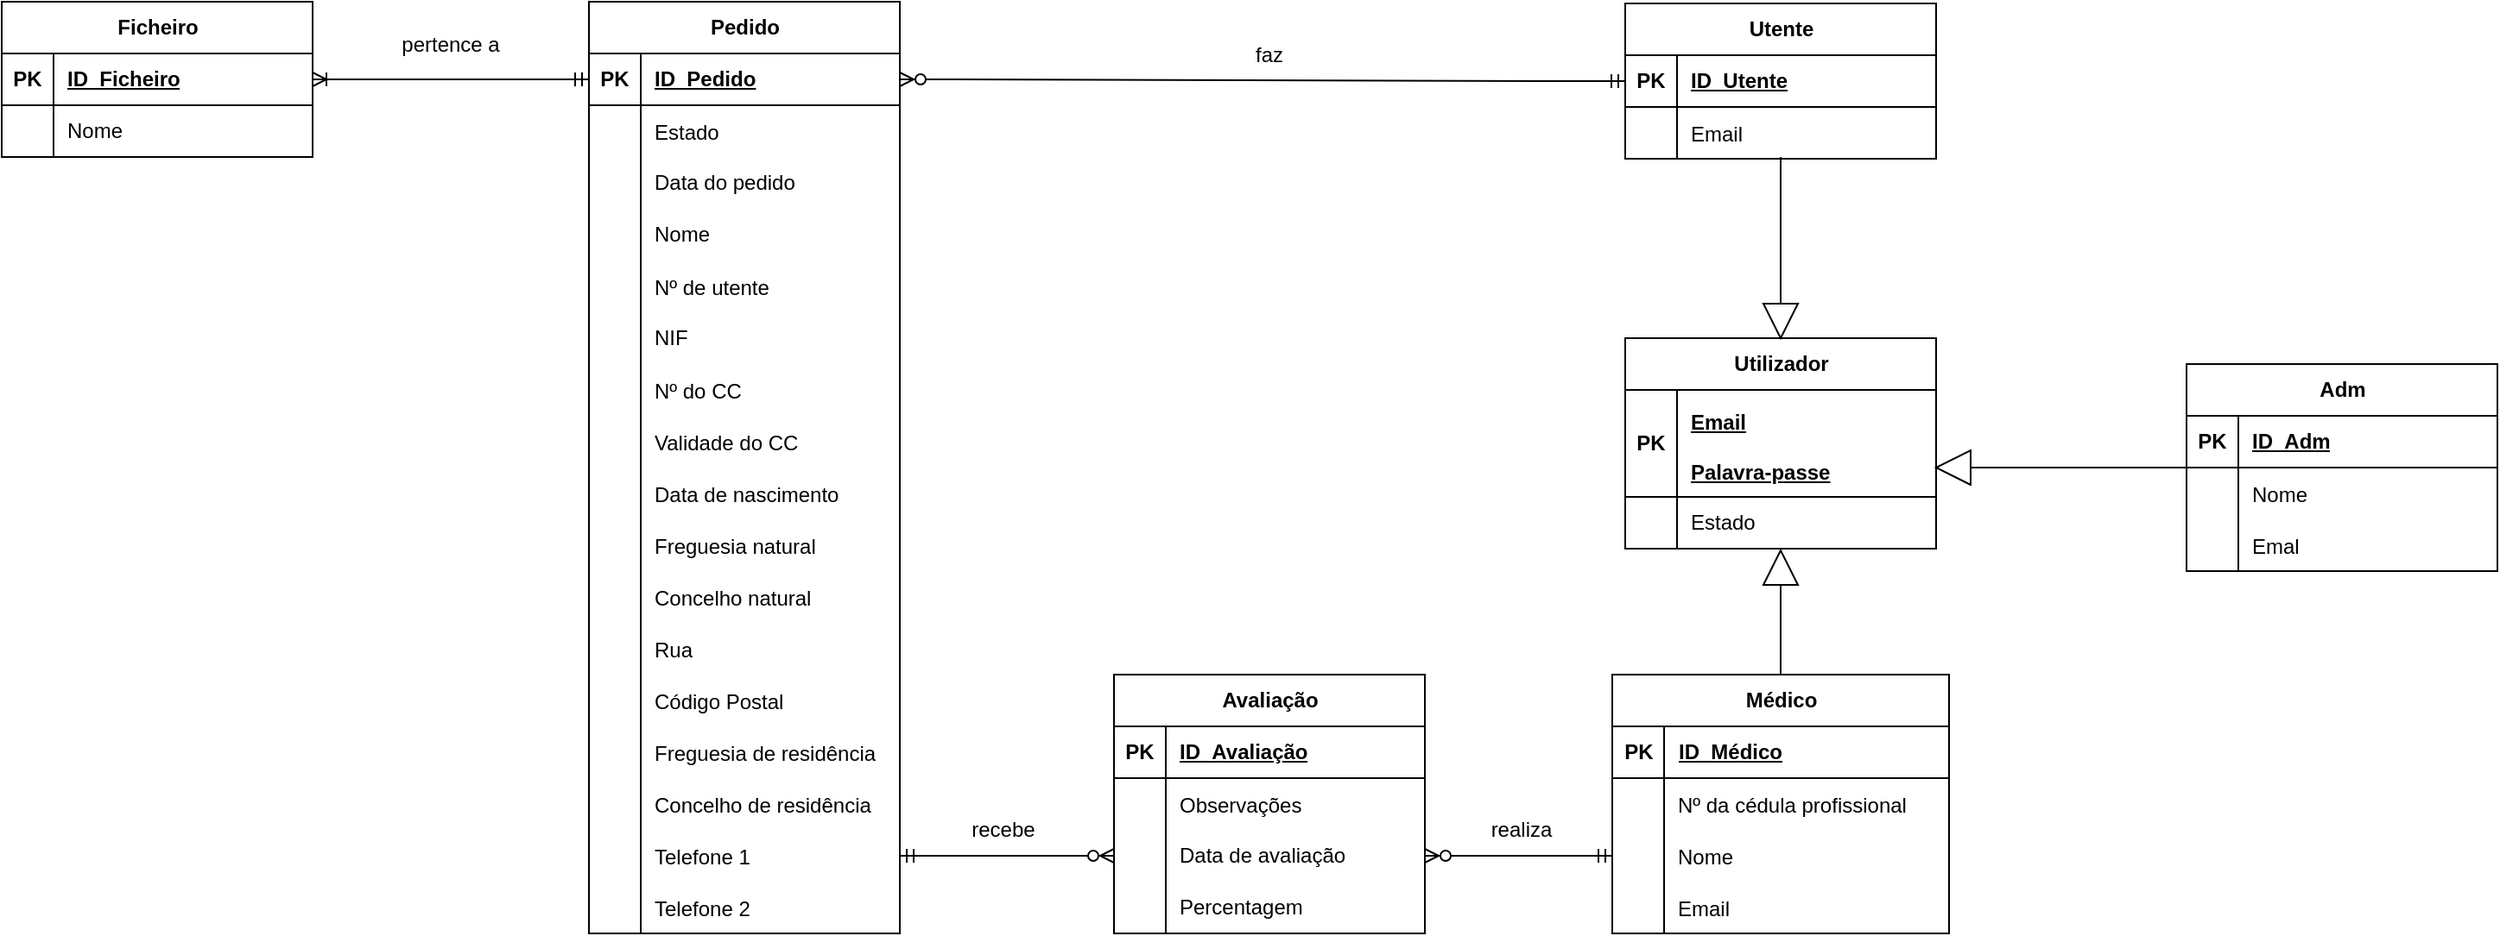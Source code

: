 <mxfile version="22.1.17" type="device">
  <diagram name="Page-1" id="z3Mn21bsSE6z8SqHgXsv">
    <mxGraphModel dx="1034" dy="446" grid="1" gridSize="10" guides="1" tooltips="1" connect="1" arrows="1" fold="1" page="1" pageScale="1" pageWidth="850" pageHeight="1100" math="0" shadow="0">
      <root>
        <mxCell id="0" />
        <mxCell id="1" parent="0" />
        <mxCell id="WOP5s9o7dd_DGviMvHyP-1" value="Ficheiro" style="shape=table;startSize=30;container=1;collapsible=1;childLayout=tableLayout;fixedRows=1;rowLines=0;fontStyle=1;align=center;resizeLast=1;html=1;" parent="1" vertex="1">
          <mxGeometry x="40" y="120" width="180" height="90" as="geometry" />
        </mxCell>
        <mxCell id="WOP5s9o7dd_DGviMvHyP-2" value="" style="shape=tableRow;horizontal=0;startSize=0;swimlaneHead=0;swimlaneBody=0;fillColor=none;collapsible=0;dropTarget=0;points=[[0,0.5],[1,0.5]];portConstraint=eastwest;top=0;left=0;right=0;bottom=1;" parent="WOP5s9o7dd_DGviMvHyP-1" vertex="1">
          <mxGeometry y="30" width="180" height="30" as="geometry" />
        </mxCell>
        <mxCell id="WOP5s9o7dd_DGviMvHyP-3" value="PK" style="shape=partialRectangle;connectable=0;fillColor=none;top=0;left=0;bottom=0;right=0;fontStyle=1;overflow=hidden;whiteSpace=wrap;html=1;" parent="WOP5s9o7dd_DGviMvHyP-2" vertex="1">
          <mxGeometry width="30" height="30" as="geometry">
            <mxRectangle width="30" height="30" as="alternateBounds" />
          </mxGeometry>
        </mxCell>
        <mxCell id="WOP5s9o7dd_DGviMvHyP-4" value="ID_Ficheiro" style="shape=partialRectangle;connectable=0;fillColor=none;top=0;left=0;bottom=0;right=0;align=left;spacingLeft=6;fontStyle=5;overflow=hidden;whiteSpace=wrap;html=1;" parent="WOP5s9o7dd_DGviMvHyP-2" vertex="1">
          <mxGeometry x="30" width="150" height="30" as="geometry">
            <mxRectangle width="150" height="30" as="alternateBounds" />
          </mxGeometry>
        </mxCell>
        <mxCell id="WOP5s9o7dd_DGviMvHyP-5" value="" style="shape=tableRow;horizontal=0;startSize=0;swimlaneHead=0;swimlaneBody=0;fillColor=none;collapsible=0;dropTarget=0;points=[[0,0.5],[1,0.5]];portConstraint=eastwest;top=0;left=0;right=0;bottom=0;" parent="WOP5s9o7dd_DGviMvHyP-1" vertex="1">
          <mxGeometry y="60" width="180" height="30" as="geometry" />
        </mxCell>
        <mxCell id="WOP5s9o7dd_DGviMvHyP-6" value="" style="shape=partialRectangle;connectable=0;fillColor=none;top=0;left=0;bottom=0;right=0;editable=1;overflow=hidden;whiteSpace=wrap;html=1;" parent="WOP5s9o7dd_DGviMvHyP-5" vertex="1">
          <mxGeometry width="30" height="30" as="geometry">
            <mxRectangle width="30" height="30" as="alternateBounds" />
          </mxGeometry>
        </mxCell>
        <mxCell id="WOP5s9o7dd_DGviMvHyP-7" value="Nome" style="shape=partialRectangle;connectable=0;fillColor=none;top=0;left=0;bottom=0;right=0;align=left;spacingLeft=6;overflow=hidden;whiteSpace=wrap;html=1;" parent="WOP5s9o7dd_DGviMvHyP-5" vertex="1">
          <mxGeometry x="30" width="150" height="30" as="geometry">
            <mxRectangle width="150" height="30" as="alternateBounds" />
          </mxGeometry>
        </mxCell>
        <mxCell id="WOP5s9o7dd_DGviMvHyP-14" value="Pedido" style="shape=table;startSize=30;container=1;collapsible=1;childLayout=tableLayout;fixedRows=1;rowLines=0;fontStyle=1;align=center;resizeLast=1;html=1;" parent="1" vertex="1">
          <mxGeometry x="380" y="120" width="180" height="540" as="geometry" />
        </mxCell>
        <mxCell id="WOP5s9o7dd_DGviMvHyP-15" value="" style="shape=tableRow;horizontal=0;startSize=0;swimlaneHead=0;swimlaneBody=0;fillColor=none;collapsible=0;dropTarget=0;points=[[0,0.5],[1,0.5]];portConstraint=eastwest;top=0;left=0;right=0;bottom=1;" parent="WOP5s9o7dd_DGviMvHyP-14" vertex="1">
          <mxGeometry y="30" width="180" height="30" as="geometry" />
        </mxCell>
        <mxCell id="WOP5s9o7dd_DGviMvHyP-16" value="PK" style="shape=partialRectangle;connectable=0;fillColor=none;top=0;left=0;bottom=0;right=0;fontStyle=1;overflow=hidden;whiteSpace=wrap;html=1;" parent="WOP5s9o7dd_DGviMvHyP-15" vertex="1">
          <mxGeometry width="30" height="30" as="geometry">
            <mxRectangle width="30" height="30" as="alternateBounds" />
          </mxGeometry>
        </mxCell>
        <mxCell id="WOP5s9o7dd_DGviMvHyP-17" value="ID_Pedido" style="shape=partialRectangle;connectable=0;fillColor=none;top=0;left=0;bottom=0;right=0;align=left;spacingLeft=6;fontStyle=5;overflow=hidden;whiteSpace=wrap;html=1;" parent="WOP5s9o7dd_DGviMvHyP-15" vertex="1">
          <mxGeometry x="30" width="150" height="30" as="geometry">
            <mxRectangle width="150" height="30" as="alternateBounds" />
          </mxGeometry>
        </mxCell>
        <mxCell id="WOP5s9o7dd_DGviMvHyP-63" value="" style="shape=tableRow;horizontal=0;startSize=0;swimlaneHead=0;swimlaneBody=0;fillColor=none;collapsible=0;dropTarget=0;points=[[0,0.5],[1,0.5]];portConstraint=eastwest;top=0;left=0;right=0;bottom=0;" parent="WOP5s9o7dd_DGviMvHyP-14" vertex="1">
          <mxGeometry y="60" width="180" height="30" as="geometry" />
        </mxCell>
        <mxCell id="WOP5s9o7dd_DGviMvHyP-64" value="" style="shape=partialRectangle;connectable=0;fillColor=none;top=0;left=0;bottom=0;right=0;editable=1;overflow=hidden;" parent="WOP5s9o7dd_DGviMvHyP-63" vertex="1">
          <mxGeometry width="30" height="30" as="geometry">
            <mxRectangle width="30" height="30" as="alternateBounds" />
          </mxGeometry>
        </mxCell>
        <mxCell id="WOP5s9o7dd_DGviMvHyP-65" value="Estado" style="shape=partialRectangle;connectable=0;fillColor=none;top=0;left=0;bottom=0;right=0;align=left;spacingLeft=6;overflow=hidden;" parent="WOP5s9o7dd_DGviMvHyP-63" vertex="1">
          <mxGeometry x="30" width="150" height="30" as="geometry">
            <mxRectangle width="150" height="30" as="alternateBounds" />
          </mxGeometry>
        </mxCell>
        <mxCell id="WOP5s9o7dd_DGviMvHyP-18" value="" style="shape=tableRow;horizontal=0;startSize=0;swimlaneHead=0;swimlaneBody=0;fillColor=none;collapsible=0;dropTarget=0;points=[[0,0.5],[1,0.5]];portConstraint=eastwest;top=0;left=0;right=0;bottom=0;" parent="WOP5s9o7dd_DGviMvHyP-14" vertex="1">
          <mxGeometry y="90" width="180" height="30" as="geometry" />
        </mxCell>
        <mxCell id="WOP5s9o7dd_DGviMvHyP-19" value="" style="shape=partialRectangle;connectable=0;fillColor=none;top=0;left=0;bottom=0;right=0;editable=1;overflow=hidden;whiteSpace=wrap;html=1;" parent="WOP5s9o7dd_DGviMvHyP-18" vertex="1">
          <mxGeometry width="30" height="30" as="geometry">
            <mxRectangle width="30" height="30" as="alternateBounds" />
          </mxGeometry>
        </mxCell>
        <mxCell id="WOP5s9o7dd_DGviMvHyP-20" value="Data do pedido" style="shape=partialRectangle;connectable=0;fillColor=none;top=0;left=0;bottom=0;right=0;align=left;spacingLeft=6;overflow=hidden;whiteSpace=wrap;html=1;" parent="WOP5s9o7dd_DGviMvHyP-18" vertex="1">
          <mxGeometry x="30" width="150" height="30" as="geometry">
            <mxRectangle width="150" height="30" as="alternateBounds" />
          </mxGeometry>
        </mxCell>
        <mxCell id="WOP5s9o7dd_DGviMvHyP-21" value="" style="shape=tableRow;horizontal=0;startSize=0;swimlaneHead=0;swimlaneBody=0;fillColor=none;collapsible=0;dropTarget=0;points=[[0,0.5],[1,0.5]];portConstraint=eastwest;top=0;left=0;right=0;bottom=0;" parent="WOP5s9o7dd_DGviMvHyP-14" vertex="1">
          <mxGeometry y="120" width="180" height="30" as="geometry" />
        </mxCell>
        <mxCell id="WOP5s9o7dd_DGviMvHyP-22" value="" style="shape=partialRectangle;connectable=0;fillColor=none;top=0;left=0;bottom=0;right=0;editable=1;overflow=hidden;whiteSpace=wrap;html=1;" parent="WOP5s9o7dd_DGviMvHyP-21" vertex="1">
          <mxGeometry width="30" height="30" as="geometry">
            <mxRectangle width="30" height="30" as="alternateBounds" />
          </mxGeometry>
        </mxCell>
        <mxCell id="WOP5s9o7dd_DGviMvHyP-23" value="Nome" style="shape=partialRectangle;connectable=0;fillColor=none;top=0;left=0;bottom=0;right=0;align=left;spacingLeft=6;overflow=hidden;whiteSpace=wrap;html=1;" parent="WOP5s9o7dd_DGviMvHyP-21" vertex="1">
          <mxGeometry x="30" width="150" height="30" as="geometry">
            <mxRectangle width="150" height="30" as="alternateBounds" />
          </mxGeometry>
        </mxCell>
        <mxCell id="WOP5s9o7dd_DGviMvHyP-207" value="" style="shape=tableRow;horizontal=0;startSize=0;swimlaneHead=0;swimlaneBody=0;fillColor=none;collapsible=0;dropTarget=0;points=[[0,0.5],[1,0.5]];portConstraint=eastwest;top=0;left=0;right=0;bottom=0;" parent="WOP5s9o7dd_DGviMvHyP-14" vertex="1">
          <mxGeometry y="150" width="180" height="30" as="geometry" />
        </mxCell>
        <mxCell id="WOP5s9o7dd_DGviMvHyP-208" value="" style="shape=partialRectangle;connectable=0;fillColor=none;top=0;left=0;bottom=0;right=0;editable=1;overflow=hidden;" parent="WOP5s9o7dd_DGviMvHyP-207" vertex="1">
          <mxGeometry width="30" height="30" as="geometry">
            <mxRectangle width="30" height="30" as="alternateBounds" />
          </mxGeometry>
        </mxCell>
        <mxCell id="WOP5s9o7dd_DGviMvHyP-209" value="Nº de utente" style="shape=partialRectangle;connectable=0;fillColor=none;top=0;left=0;bottom=0;right=0;align=left;spacingLeft=6;overflow=hidden;" parent="WOP5s9o7dd_DGviMvHyP-207" vertex="1">
          <mxGeometry x="30" width="150" height="30" as="geometry">
            <mxRectangle width="150" height="30" as="alternateBounds" />
          </mxGeometry>
        </mxCell>
        <mxCell id="WOP5s9o7dd_DGviMvHyP-24" value="" style="shape=tableRow;horizontal=0;startSize=0;swimlaneHead=0;swimlaneBody=0;fillColor=none;collapsible=0;dropTarget=0;points=[[0,0.5],[1,0.5]];portConstraint=eastwest;top=0;left=0;right=0;bottom=0;" parent="WOP5s9o7dd_DGviMvHyP-14" vertex="1">
          <mxGeometry y="180" width="180" height="30" as="geometry" />
        </mxCell>
        <mxCell id="WOP5s9o7dd_DGviMvHyP-25" value="" style="shape=partialRectangle;connectable=0;fillColor=none;top=0;left=0;bottom=0;right=0;editable=1;overflow=hidden;whiteSpace=wrap;html=1;" parent="WOP5s9o7dd_DGviMvHyP-24" vertex="1">
          <mxGeometry width="30" height="30" as="geometry">
            <mxRectangle width="30" height="30" as="alternateBounds" />
          </mxGeometry>
        </mxCell>
        <mxCell id="WOP5s9o7dd_DGviMvHyP-26" value="NIF" style="shape=partialRectangle;connectable=0;fillColor=none;top=0;left=0;bottom=0;right=0;align=left;spacingLeft=6;overflow=hidden;whiteSpace=wrap;html=1;" parent="WOP5s9o7dd_DGviMvHyP-24" vertex="1">
          <mxGeometry x="30" width="150" height="30" as="geometry">
            <mxRectangle width="150" height="30" as="alternateBounds" />
          </mxGeometry>
        </mxCell>
        <mxCell id="WOP5s9o7dd_DGviMvHyP-28" value="" style="shape=tableRow;horizontal=0;startSize=0;swimlaneHead=0;swimlaneBody=0;fillColor=none;collapsible=0;dropTarget=0;points=[[0,0.5],[1,0.5]];portConstraint=eastwest;top=0;left=0;right=0;bottom=0;" parent="WOP5s9o7dd_DGviMvHyP-14" vertex="1">
          <mxGeometry y="210" width="180" height="30" as="geometry" />
        </mxCell>
        <mxCell id="WOP5s9o7dd_DGviMvHyP-29" value="" style="shape=partialRectangle;connectable=0;fillColor=none;top=0;left=0;bottom=0;right=0;editable=1;overflow=hidden;" parent="WOP5s9o7dd_DGviMvHyP-28" vertex="1">
          <mxGeometry width="30" height="30" as="geometry">
            <mxRectangle width="30" height="30" as="alternateBounds" />
          </mxGeometry>
        </mxCell>
        <mxCell id="WOP5s9o7dd_DGviMvHyP-30" value="Nº do CC" style="shape=partialRectangle;connectable=0;fillColor=none;top=0;left=0;bottom=0;right=0;align=left;spacingLeft=6;overflow=hidden;" parent="WOP5s9o7dd_DGviMvHyP-28" vertex="1">
          <mxGeometry x="30" width="150" height="30" as="geometry">
            <mxRectangle width="150" height="30" as="alternateBounds" />
          </mxGeometry>
        </mxCell>
        <mxCell id="WOP5s9o7dd_DGviMvHyP-32" value="" style="shape=tableRow;horizontal=0;startSize=0;swimlaneHead=0;swimlaneBody=0;fillColor=none;collapsible=0;dropTarget=0;points=[[0,0.5],[1,0.5]];portConstraint=eastwest;top=0;left=0;right=0;bottom=0;" parent="WOP5s9o7dd_DGviMvHyP-14" vertex="1">
          <mxGeometry y="240" width="180" height="30" as="geometry" />
        </mxCell>
        <mxCell id="WOP5s9o7dd_DGviMvHyP-33" value="" style="shape=partialRectangle;connectable=0;fillColor=none;top=0;left=0;bottom=0;right=0;editable=1;overflow=hidden;" parent="WOP5s9o7dd_DGviMvHyP-32" vertex="1">
          <mxGeometry width="30" height="30" as="geometry">
            <mxRectangle width="30" height="30" as="alternateBounds" />
          </mxGeometry>
        </mxCell>
        <mxCell id="WOP5s9o7dd_DGviMvHyP-34" value="Validade do CC" style="shape=partialRectangle;connectable=0;fillColor=none;top=0;left=0;bottom=0;right=0;align=left;spacingLeft=6;overflow=hidden;" parent="WOP5s9o7dd_DGviMvHyP-32" vertex="1">
          <mxGeometry x="30" width="150" height="30" as="geometry">
            <mxRectangle width="150" height="30" as="alternateBounds" />
          </mxGeometry>
        </mxCell>
        <mxCell id="WOP5s9o7dd_DGviMvHyP-36" value="" style="shape=tableRow;horizontal=0;startSize=0;swimlaneHead=0;swimlaneBody=0;fillColor=none;collapsible=0;dropTarget=0;points=[[0,0.5],[1,0.5]];portConstraint=eastwest;top=0;left=0;right=0;bottom=0;" parent="WOP5s9o7dd_DGviMvHyP-14" vertex="1">
          <mxGeometry y="270" width="180" height="30" as="geometry" />
        </mxCell>
        <mxCell id="WOP5s9o7dd_DGviMvHyP-37" value="" style="shape=partialRectangle;connectable=0;fillColor=none;top=0;left=0;bottom=0;right=0;editable=1;overflow=hidden;" parent="WOP5s9o7dd_DGviMvHyP-36" vertex="1">
          <mxGeometry width="30" height="30" as="geometry">
            <mxRectangle width="30" height="30" as="alternateBounds" />
          </mxGeometry>
        </mxCell>
        <mxCell id="WOP5s9o7dd_DGviMvHyP-38" value="Data de nascimento" style="shape=partialRectangle;connectable=0;fillColor=none;top=0;left=0;bottom=0;right=0;align=left;spacingLeft=6;overflow=hidden;" parent="WOP5s9o7dd_DGviMvHyP-36" vertex="1">
          <mxGeometry x="30" width="150" height="30" as="geometry">
            <mxRectangle width="150" height="30" as="alternateBounds" />
          </mxGeometry>
        </mxCell>
        <mxCell id="WOP5s9o7dd_DGviMvHyP-40" value="" style="shape=tableRow;horizontal=0;startSize=0;swimlaneHead=0;swimlaneBody=0;fillColor=none;collapsible=0;dropTarget=0;points=[[0,0.5],[1,0.5]];portConstraint=eastwest;top=0;left=0;right=0;bottom=0;" parent="WOP5s9o7dd_DGviMvHyP-14" vertex="1">
          <mxGeometry y="300" width="180" height="30" as="geometry" />
        </mxCell>
        <mxCell id="WOP5s9o7dd_DGviMvHyP-41" value="" style="shape=partialRectangle;connectable=0;fillColor=none;top=0;left=0;bottom=0;right=0;editable=1;overflow=hidden;" parent="WOP5s9o7dd_DGviMvHyP-40" vertex="1">
          <mxGeometry width="30" height="30" as="geometry">
            <mxRectangle width="30" height="30" as="alternateBounds" />
          </mxGeometry>
        </mxCell>
        <mxCell id="WOP5s9o7dd_DGviMvHyP-42" value="Freguesia natural" style="shape=partialRectangle;connectable=0;fillColor=none;top=0;left=0;bottom=0;right=0;align=left;spacingLeft=6;overflow=hidden;" parent="WOP5s9o7dd_DGviMvHyP-40" vertex="1">
          <mxGeometry x="30" width="150" height="30" as="geometry">
            <mxRectangle width="150" height="30" as="alternateBounds" />
          </mxGeometry>
        </mxCell>
        <mxCell id="WOP5s9o7dd_DGviMvHyP-44" value="" style="shape=tableRow;horizontal=0;startSize=0;swimlaneHead=0;swimlaneBody=0;fillColor=none;collapsible=0;dropTarget=0;points=[[0,0.5],[1,0.5]];portConstraint=eastwest;top=0;left=0;right=0;bottom=0;" parent="WOP5s9o7dd_DGviMvHyP-14" vertex="1">
          <mxGeometry y="330" width="180" height="30" as="geometry" />
        </mxCell>
        <mxCell id="WOP5s9o7dd_DGviMvHyP-45" value="" style="shape=partialRectangle;connectable=0;fillColor=none;top=0;left=0;bottom=0;right=0;editable=1;overflow=hidden;" parent="WOP5s9o7dd_DGviMvHyP-44" vertex="1">
          <mxGeometry width="30" height="30" as="geometry">
            <mxRectangle width="30" height="30" as="alternateBounds" />
          </mxGeometry>
        </mxCell>
        <mxCell id="WOP5s9o7dd_DGviMvHyP-46" value="Concelho natural" style="shape=partialRectangle;connectable=0;fillColor=none;top=0;left=0;bottom=0;right=0;align=left;spacingLeft=6;overflow=hidden;" parent="WOP5s9o7dd_DGviMvHyP-44" vertex="1">
          <mxGeometry x="30" width="150" height="30" as="geometry">
            <mxRectangle width="150" height="30" as="alternateBounds" />
          </mxGeometry>
        </mxCell>
        <mxCell id="WOP5s9o7dd_DGviMvHyP-47" value="" style="shape=tableRow;horizontal=0;startSize=0;swimlaneHead=0;swimlaneBody=0;fillColor=none;collapsible=0;dropTarget=0;points=[[0,0.5],[1,0.5]];portConstraint=eastwest;top=0;left=0;right=0;bottom=0;" parent="WOP5s9o7dd_DGviMvHyP-14" vertex="1">
          <mxGeometry y="360" width="180" height="30" as="geometry" />
        </mxCell>
        <mxCell id="WOP5s9o7dd_DGviMvHyP-48" value="" style="shape=partialRectangle;connectable=0;fillColor=none;top=0;left=0;bottom=0;right=0;editable=1;overflow=hidden;" parent="WOP5s9o7dd_DGviMvHyP-47" vertex="1">
          <mxGeometry width="30" height="30" as="geometry">
            <mxRectangle width="30" height="30" as="alternateBounds" />
          </mxGeometry>
        </mxCell>
        <mxCell id="WOP5s9o7dd_DGviMvHyP-49" value="Rua" style="shape=partialRectangle;connectable=0;fillColor=none;top=0;left=0;bottom=0;right=0;align=left;spacingLeft=6;overflow=hidden;" parent="WOP5s9o7dd_DGviMvHyP-47" vertex="1">
          <mxGeometry x="30" width="150" height="30" as="geometry">
            <mxRectangle width="150" height="30" as="alternateBounds" />
          </mxGeometry>
        </mxCell>
        <mxCell id="WOP5s9o7dd_DGviMvHyP-55" value="" style="shape=tableRow;horizontal=0;startSize=0;swimlaneHead=0;swimlaneBody=0;fillColor=none;collapsible=0;dropTarget=0;points=[[0,0.5],[1,0.5]];portConstraint=eastwest;top=0;left=0;right=0;bottom=0;" parent="WOP5s9o7dd_DGviMvHyP-14" vertex="1">
          <mxGeometry y="390" width="180" height="30" as="geometry" />
        </mxCell>
        <mxCell id="WOP5s9o7dd_DGviMvHyP-56" value="" style="shape=partialRectangle;connectable=0;fillColor=none;top=0;left=0;bottom=0;right=0;editable=1;overflow=hidden;" parent="WOP5s9o7dd_DGviMvHyP-55" vertex="1">
          <mxGeometry width="30" height="30" as="geometry">
            <mxRectangle width="30" height="30" as="alternateBounds" />
          </mxGeometry>
        </mxCell>
        <mxCell id="WOP5s9o7dd_DGviMvHyP-57" value="Código Postal" style="shape=partialRectangle;connectable=0;fillColor=none;top=0;left=0;bottom=0;right=0;align=left;spacingLeft=6;overflow=hidden;" parent="WOP5s9o7dd_DGviMvHyP-55" vertex="1">
          <mxGeometry x="30" width="150" height="30" as="geometry">
            <mxRectangle width="150" height="30" as="alternateBounds" />
          </mxGeometry>
        </mxCell>
        <mxCell id="WOP5s9o7dd_DGviMvHyP-67" value="" style="shape=tableRow;horizontal=0;startSize=0;swimlaneHead=0;swimlaneBody=0;fillColor=none;collapsible=0;dropTarget=0;points=[[0,0.5],[1,0.5]];portConstraint=eastwest;top=0;left=0;right=0;bottom=0;" parent="WOP5s9o7dd_DGviMvHyP-14" vertex="1">
          <mxGeometry y="420" width="180" height="30" as="geometry" />
        </mxCell>
        <mxCell id="WOP5s9o7dd_DGviMvHyP-68" value="" style="shape=partialRectangle;connectable=0;fillColor=none;top=0;left=0;bottom=0;right=0;editable=1;overflow=hidden;" parent="WOP5s9o7dd_DGviMvHyP-67" vertex="1">
          <mxGeometry width="30" height="30" as="geometry">
            <mxRectangle width="30" height="30" as="alternateBounds" />
          </mxGeometry>
        </mxCell>
        <mxCell id="WOP5s9o7dd_DGviMvHyP-69" value="Freguesia de residência" style="shape=partialRectangle;connectable=0;fillColor=none;top=0;left=0;bottom=0;right=0;align=left;spacingLeft=6;overflow=hidden;" parent="WOP5s9o7dd_DGviMvHyP-67" vertex="1">
          <mxGeometry x="30" width="150" height="30" as="geometry">
            <mxRectangle width="150" height="30" as="alternateBounds" />
          </mxGeometry>
        </mxCell>
        <mxCell id="WOP5s9o7dd_DGviMvHyP-71" value="" style="shape=tableRow;horizontal=0;startSize=0;swimlaneHead=0;swimlaneBody=0;fillColor=none;collapsible=0;dropTarget=0;points=[[0,0.5],[1,0.5]];portConstraint=eastwest;top=0;left=0;right=0;bottom=0;" parent="WOP5s9o7dd_DGviMvHyP-14" vertex="1">
          <mxGeometry y="450" width="180" height="30" as="geometry" />
        </mxCell>
        <mxCell id="WOP5s9o7dd_DGviMvHyP-72" value="" style="shape=partialRectangle;connectable=0;fillColor=none;top=0;left=0;bottom=0;right=0;editable=1;overflow=hidden;" parent="WOP5s9o7dd_DGviMvHyP-71" vertex="1">
          <mxGeometry width="30" height="30" as="geometry">
            <mxRectangle width="30" height="30" as="alternateBounds" />
          </mxGeometry>
        </mxCell>
        <mxCell id="WOP5s9o7dd_DGviMvHyP-73" value="Concelho de residência" style="shape=partialRectangle;connectable=0;fillColor=none;top=0;left=0;bottom=0;right=0;align=left;spacingLeft=6;overflow=hidden;" parent="WOP5s9o7dd_DGviMvHyP-71" vertex="1">
          <mxGeometry x="30" width="150" height="30" as="geometry">
            <mxRectangle width="150" height="30" as="alternateBounds" />
          </mxGeometry>
        </mxCell>
        <mxCell id="WOP5s9o7dd_DGviMvHyP-59" value="" style="shape=tableRow;horizontal=0;startSize=0;swimlaneHead=0;swimlaneBody=0;fillColor=none;collapsible=0;dropTarget=0;points=[[0,0.5],[1,0.5]];portConstraint=eastwest;top=0;left=0;right=0;bottom=0;" parent="WOP5s9o7dd_DGviMvHyP-14" vertex="1">
          <mxGeometry y="480" width="180" height="30" as="geometry" />
        </mxCell>
        <mxCell id="WOP5s9o7dd_DGviMvHyP-60" value="" style="shape=partialRectangle;connectable=0;fillColor=none;top=0;left=0;bottom=0;right=0;editable=1;overflow=hidden;" parent="WOP5s9o7dd_DGviMvHyP-59" vertex="1">
          <mxGeometry width="30" height="30" as="geometry">
            <mxRectangle width="30" height="30" as="alternateBounds" />
          </mxGeometry>
        </mxCell>
        <mxCell id="WOP5s9o7dd_DGviMvHyP-61" value="Telefone 1" style="shape=partialRectangle;connectable=0;fillColor=none;top=0;left=0;bottom=0;right=0;align=left;spacingLeft=6;overflow=hidden;" parent="WOP5s9o7dd_DGviMvHyP-59" vertex="1">
          <mxGeometry x="30" width="150" height="30" as="geometry">
            <mxRectangle width="150" height="30" as="alternateBounds" />
          </mxGeometry>
        </mxCell>
        <mxCell id="WOP5s9o7dd_DGviMvHyP-51" value="" style="shape=tableRow;horizontal=0;startSize=0;swimlaneHead=0;swimlaneBody=0;fillColor=none;collapsible=0;dropTarget=0;points=[[0,0.5],[1,0.5]];portConstraint=eastwest;top=0;left=0;right=0;bottom=0;" parent="WOP5s9o7dd_DGviMvHyP-14" vertex="1">
          <mxGeometry y="510" width="180" height="30" as="geometry" />
        </mxCell>
        <mxCell id="WOP5s9o7dd_DGviMvHyP-52" value="" style="shape=partialRectangle;connectable=0;fillColor=none;top=0;left=0;bottom=0;right=0;editable=1;overflow=hidden;" parent="WOP5s9o7dd_DGviMvHyP-51" vertex="1">
          <mxGeometry width="30" height="30" as="geometry">
            <mxRectangle width="30" height="30" as="alternateBounds" />
          </mxGeometry>
        </mxCell>
        <mxCell id="WOP5s9o7dd_DGviMvHyP-53" value="Telefone 2" style="shape=partialRectangle;connectable=0;fillColor=none;top=0;left=0;bottom=0;right=0;align=left;spacingLeft=6;overflow=hidden;" parent="WOP5s9o7dd_DGviMvHyP-51" vertex="1">
          <mxGeometry x="30" width="150" height="30" as="geometry">
            <mxRectangle width="150" height="30" as="alternateBounds" />
          </mxGeometry>
        </mxCell>
        <mxCell id="WOP5s9o7dd_DGviMvHyP-74" value="Avaliação" style="shape=table;startSize=30;container=1;collapsible=1;childLayout=tableLayout;fixedRows=1;rowLines=0;fontStyle=1;align=center;resizeLast=1;html=1;" parent="1" vertex="1">
          <mxGeometry x="684" y="510" width="180" height="150" as="geometry" />
        </mxCell>
        <mxCell id="WOP5s9o7dd_DGviMvHyP-75" value="" style="shape=tableRow;horizontal=0;startSize=0;swimlaneHead=0;swimlaneBody=0;fillColor=none;collapsible=0;dropTarget=0;points=[[0,0.5],[1,0.5]];portConstraint=eastwest;top=0;left=0;right=0;bottom=1;" parent="WOP5s9o7dd_DGviMvHyP-74" vertex="1">
          <mxGeometry y="30" width="180" height="30" as="geometry" />
        </mxCell>
        <mxCell id="WOP5s9o7dd_DGviMvHyP-76" value="PK" style="shape=partialRectangle;connectable=0;fillColor=none;top=0;left=0;bottom=0;right=0;fontStyle=1;overflow=hidden;whiteSpace=wrap;html=1;" parent="WOP5s9o7dd_DGviMvHyP-75" vertex="1">
          <mxGeometry width="30" height="30" as="geometry">
            <mxRectangle width="30" height="30" as="alternateBounds" />
          </mxGeometry>
        </mxCell>
        <mxCell id="WOP5s9o7dd_DGviMvHyP-77" value="ID_Avaliação" style="shape=partialRectangle;connectable=0;fillColor=none;top=0;left=0;bottom=0;right=0;align=left;spacingLeft=6;fontStyle=5;overflow=hidden;whiteSpace=wrap;html=1;" parent="WOP5s9o7dd_DGviMvHyP-75" vertex="1">
          <mxGeometry x="30" width="150" height="30" as="geometry">
            <mxRectangle width="150" height="30" as="alternateBounds" />
          </mxGeometry>
        </mxCell>
        <mxCell id="PU1pfzy9vBcJWs-8AVFe-1" value="" style="shape=tableRow;horizontal=0;startSize=0;swimlaneHead=0;swimlaneBody=0;fillColor=none;collapsible=0;dropTarget=0;points=[[0,0.5],[1,0.5]];portConstraint=eastwest;top=0;left=0;right=0;bottom=0;" vertex="1" parent="WOP5s9o7dd_DGviMvHyP-74">
          <mxGeometry y="60" width="180" height="30" as="geometry" />
        </mxCell>
        <mxCell id="PU1pfzy9vBcJWs-8AVFe-2" value="" style="shape=partialRectangle;connectable=0;fillColor=none;top=0;left=0;bottom=0;right=0;editable=1;overflow=hidden;" vertex="1" parent="PU1pfzy9vBcJWs-8AVFe-1">
          <mxGeometry width="30" height="30" as="geometry">
            <mxRectangle width="30" height="30" as="alternateBounds" />
          </mxGeometry>
        </mxCell>
        <mxCell id="PU1pfzy9vBcJWs-8AVFe-3" value="Observações" style="shape=partialRectangle;connectable=0;fillColor=none;top=0;left=0;bottom=0;right=0;align=left;spacingLeft=6;overflow=hidden;" vertex="1" parent="PU1pfzy9vBcJWs-8AVFe-1">
          <mxGeometry x="30" width="150" height="30" as="geometry">
            <mxRectangle width="150" height="30" as="alternateBounds" />
          </mxGeometry>
        </mxCell>
        <mxCell id="WOP5s9o7dd_DGviMvHyP-78" value="" style="shape=tableRow;horizontal=0;startSize=0;swimlaneHead=0;swimlaneBody=0;fillColor=none;collapsible=0;dropTarget=0;points=[[0,0.5],[1,0.5]];portConstraint=eastwest;top=0;left=0;right=0;bottom=0;" parent="WOP5s9o7dd_DGviMvHyP-74" vertex="1">
          <mxGeometry y="90" width="180" height="30" as="geometry" />
        </mxCell>
        <mxCell id="WOP5s9o7dd_DGviMvHyP-79" value="" style="shape=partialRectangle;connectable=0;fillColor=none;top=0;left=0;bottom=0;right=0;editable=1;overflow=hidden;whiteSpace=wrap;html=1;" parent="WOP5s9o7dd_DGviMvHyP-78" vertex="1">
          <mxGeometry width="30" height="30" as="geometry">
            <mxRectangle width="30" height="30" as="alternateBounds" />
          </mxGeometry>
        </mxCell>
        <mxCell id="WOP5s9o7dd_DGviMvHyP-80" value="Data de avaliação" style="shape=partialRectangle;connectable=0;fillColor=none;top=0;left=0;bottom=0;right=0;align=left;spacingLeft=6;overflow=hidden;whiteSpace=wrap;html=1;" parent="WOP5s9o7dd_DGviMvHyP-78" vertex="1">
          <mxGeometry x="30" width="150" height="30" as="geometry">
            <mxRectangle width="150" height="30" as="alternateBounds" />
          </mxGeometry>
        </mxCell>
        <mxCell id="WOP5s9o7dd_DGviMvHyP-81" value="" style="shape=tableRow;horizontal=0;startSize=0;swimlaneHead=0;swimlaneBody=0;fillColor=none;collapsible=0;dropTarget=0;points=[[0,0.5],[1,0.5]];portConstraint=eastwest;top=0;left=0;right=0;bottom=0;" parent="WOP5s9o7dd_DGviMvHyP-74" vertex="1">
          <mxGeometry y="120" width="180" height="30" as="geometry" />
        </mxCell>
        <mxCell id="WOP5s9o7dd_DGviMvHyP-82" value="" style="shape=partialRectangle;connectable=0;fillColor=none;top=0;left=0;bottom=0;right=0;editable=1;overflow=hidden;whiteSpace=wrap;html=1;" parent="WOP5s9o7dd_DGviMvHyP-81" vertex="1">
          <mxGeometry width="30" height="30" as="geometry">
            <mxRectangle width="30" height="30" as="alternateBounds" />
          </mxGeometry>
        </mxCell>
        <mxCell id="WOP5s9o7dd_DGviMvHyP-83" value="Percentagem" style="shape=partialRectangle;connectable=0;fillColor=none;top=0;left=0;bottom=0;right=0;align=left;spacingLeft=6;overflow=hidden;whiteSpace=wrap;html=1;" parent="WOP5s9o7dd_DGviMvHyP-81" vertex="1">
          <mxGeometry x="30" width="150" height="30" as="geometry">
            <mxRectangle width="150" height="30" as="alternateBounds" />
          </mxGeometry>
        </mxCell>
        <mxCell id="WOP5s9o7dd_DGviMvHyP-87" value="Utilizador" style="shape=table;startSize=30;container=1;collapsible=1;childLayout=tableLayout;fixedRows=1;rowLines=0;fontStyle=1;align=center;resizeLast=1;html=1;" parent="1" vertex="1">
          <mxGeometry x="980" y="315" width="180" height="122" as="geometry" />
        </mxCell>
        <mxCell id="WOP5s9o7dd_DGviMvHyP-219" value="" style="shape=tableRow;horizontal=0;startSize=0;swimlaneHead=0;swimlaneBody=0;fillColor=none;collapsible=0;dropTarget=0;points=[[0,0.5],[1,0.5]];portConstraint=eastwest;top=0;left=0;right=0;bottom=1;" parent="WOP5s9o7dd_DGviMvHyP-87" vertex="1">
          <mxGeometry y="30" width="180" height="62" as="geometry" />
        </mxCell>
        <mxCell id="WOP5s9o7dd_DGviMvHyP-220" value="PK" style="shape=partialRectangle;connectable=0;fillColor=none;top=0;left=0;bottom=0;right=0;fontStyle=1;overflow=hidden;whiteSpace=wrap;html=1;" parent="WOP5s9o7dd_DGviMvHyP-219" vertex="1">
          <mxGeometry width="30" height="62" as="geometry">
            <mxRectangle width="30" height="62" as="alternateBounds" />
          </mxGeometry>
        </mxCell>
        <mxCell id="WOP5s9o7dd_DGviMvHyP-221" value="" style="shape=partialRectangle;connectable=0;fillColor=none;top=0;left=0;bottom=0;right=0;align=left;spacingLeft=6;fontStyle=5;overflow=hidden;whiteSpace=wrap;html=1;" parent="WOP5s9o7dd_DGviMvHyP-219" vertex="1">
          <mxGeometry x="30" width="150" height="62" as="geometry">
            <mxRectangle width="150" height="62" as="alternateBounds" />
          </mxGeometry>
        </mxCell>
        <mxCell id="WOP5s9o7dd_DGviMvHyP-94" value="" style="shape=tableRow;horizontal=0;startSize=0;swimlaneHead=0;swimlaneBody=0;fillColor=none;collapsible=0;dropTarget=0;points=[[0,0.5],[1,0.5]];portConstraint=eastwest;top=0;left=0;right=0;bottom=0;" parent="WOP5s9o7dd_DGviMvHyP-87" vertex="1">
          <mxGeometry y="92" width="180" height="30" as="geometry" />
        </mxCell>
        <mxCell id="WOP5s9o7dd_DGviMvHyP-95" value="" style="shape=partialRectangle;connectable=0;fillColor=none;top=0;left=0;bottom=0;right=0;editable=1;overflow=hidden;whiteSpace=wrap;html=1;" parent="WOP5s9o7dd_DGviMvHyP-94" vertex="1">
          <mxGeometry width="30" height="30" as="geometry">
            <mxRectangle width="30" height="30" as="alternateBounds" />
          </mxGeometry>
        </mxCell>
        <mxCell id="WOP5s9o7dd_DGviMvHyP-96" value="Estado" style="shape=partialRectangle;connectable=0;fillColor=none;top=0;left=0;bottom=0;right=0;align=left;spacingLeft=6;overflow=hidden;whiteSpace=wrap;html=1;" parent="WOP5s9o7dd_DGviMvHyP-94" vertex="1">
          <mxGeometry x="30" width="150" height="30" as="geometry">
            <mxRectangle width="150" height="30" as="alternateBounds" />
          </mxGeometry>
        </mxCell>
        <mxCell id="WOP5s9o7dd_DGviMvHyP-100" value="Utente" style="shape=table;startSize=30;container=1;collapsible=1;childLayout=tableLayout;fixedRows=1;rowLines=0;fontStyle=1;align=center;resizeLast=1;html=1;" parent="1" vertex="1">
          <mxGeometry x="980" y="121" width="180" height="90" as="geometry" />
        </mxCell>
        <mxCell id="WOP5s9o7dd_DGviMvHyP-101" value="" style="shape=tableRow;horizontal=0;startSize=0;swimlaneHead=0;swimlaneBody=0;fillColor=none;collapsible=0;dropTarget=0;points=[[0,0.5],[1,0.5]];portConstraint=eastwest;top=0;left=0;right=0;bottom=1;" parent="WOP5s9o7dd_DGviMvHyP-100" vertex="1">
          <mxGeometry y="30" width="180" height="30" as="geometry" />
        </mxCell>
        <mxCell id="WOP5s9o7dd_DGviMvHyP-102" value="PK" style="shape=partialRectangle;connectable=0;fillColor=none;top=0;left=0;bottom=0;right=0;fontStyle=1;overflow=hidden;whiteSpace=wrap;html=1;" parent="WOP5s9o7dd_DGviMvHyP-101" vertex="1">
          <mxGeometry width="30" height="30" as="geometry">
            <mxRectangle width="30" height="30" as="alternateBounds" />
          </mxGeometry>
        </mxCell>
        <mxCell id="WOP5s9o7dd_DGviMvHyP-103" value="ID_Utente" style="shape=partialRectangle;connectable=0;fillColor=none;top=0;left=0;bottom=0;right=0;align=left;spacingLeft=6;fontStyle=5;overflow=hidden;whiteSpace=wrap;html=1;" parent="WOP5s9o7dd_DGviMvHyP-101" vertex="1">
          <mxGeometry x="30" width="150" height="30" as="geometry">
            <mxRectangle width="150" height="30" as="alternateBounds" />
          </mxGeometry>
        </mxCell>
        <mxCell id="WOP5s9o7dd_DGviMvHyP-190" value="" style="shape=tableRow;horizontal=0;startSize=0;swimlaneHead=0;swimlaneBody=0;fillColor=none;collapsible=0;dropTarget=0;points=[[0,0.5],[1,0.5]];portConstraint=eastwest;top=0;left=0;right=0;bottom=0;" parent="WOP5s9o7dd_DGviMvHyP-100" vertex="1">
          <mxGeometry y="60" width="180" height="30" as="geometry" />
        </mxCell>
        <mxCell id="WOP5s9o7dd_DGviMvHyP-191" value="" style="shape=partialRectangle;connectable=0;fillColor=none;top=0;left=0;bottom=0;right=0;editable=1;overflow=hidden;" parent="WOP5s9o7dd_DGviMvHyP-190" vertex="1">
          <mxGeometry width="30" height="30" as="geometry">
            <mxRectangle width="30" height="30" as="alternateBounds" />
          </mxGeometry>
        </mxCell>
        <mxCell id="WOP5s9o7dd_DGviMvHyP-192" value="Email" style="shape=partialRectangle;connectable=0;fillColor=none;top=0;left=0;bottom=0;right=0;align=left;spacingLeft=6;overflow=hidden;" parent="WOP5s9o7dd_DGviMvHyP-190" vertex="1">
          <mxGeometry x="30" width="150" height="30" as="geometry">
            <mxRectangle width="150" height="30" as="alternateBounds" />
          </mxGeometry>
        </mxCell>
        <mxCell id="WOP5s9o7dd_DGviMvHyP-113" value="Adm" style="shape=table;startSize=30;container=1;collapsible=1;childLayout=tableLayout;fixedRows=1;rowLines=0;fontStyle=1;align=center;resizeLast=1;html=1;" parent="1" vertex="1">
          <mxGeometry x="1305" y="330" width="180" height="120" as="geometry" />
        </mxCell>
        <mxCell id="WOP5s9o7dd_DGviMvHyP-114" value="" style="shape=tableRow;horizontal=0;startSize=0;swimlaneHead=0;swimlaneBody=0;fillColor=none;collapsible=0;dropTarget=0;points=[[0,0.5],[1,0.5]];portConstraint=eastwest;top=0;left=0;right=0;bottom=1;" parent="WOP5s9o7dd_DGviMvHyP-113" vertex="1">
          <mxGeometry y="30" width="180" height="30" as="geometry" />
        </mxCell>
        <mxCell id="WOP5s9o7dd_DGviMvHyP-115" value="PK" style="shape=partialRectangle;connectable=0;fillColor=none;top=0;left=0;bottom=0;right=0;fontStyle=1;overflow=hidden;whiteSpace=wrap;html=1;" parent="WOP5s9o7dd_DGviMvHyP-114" vertex="1">
          <mxGeometry width="30" height="30" as="geometry">
            <mxRectangle width="30" height="30" as="alternateBounds" />
          </mxGeometry>
        </mxCell>
        <mxCell id="WOP5s9o7dd_DGviMvHyP-116" value="ID_Adm" style="shape=partialRectangle;connectable=0;fillColor=none;top=0;left=0;bottom=0;right=0;align=left;spacingLeft=6;fontStyle=5;overflow=hidden;whiteSpace=wrap;html=1;" parent="WOP5s9o7dd_DGviMvHyP-114" vertex="1">
          <mxGeometry x="30" width="150" height="30" as="geometry">
            <mxRectangle width="150" height="30" as="alternateBounds" />
          </mxGeometry>
        </mxCell>
        <mxCell id="WOP5s9o7dd_DGviMvHyP-118" value="" style="shape=tableRow;horizontal=0;startSize=0;swimlaneHead=0;swimlaneBody=0;fillColor=none;collapsible=0;dropTarget=0;points=[[0,0.5],[1,0.5]];portConstraint=eastwest;top=0;left=0;right=0;bottom=0;" parent="WOP5s9o7dd_DGviMvHyP-113" vertex="1">
          <mxGeometry y="60" width="180" height="30" as="geometry" />
        </mxCell>
        <mxCell id="WOP5s9o7dd_DGviMvHyP-119" value="" style="shape=partialRectangle;connectable=0;fillColor=none;top=0;left=0;bottom=0;right=0;editable=1;overflow=hidden;" parent="WOP5s9o7dd_DGviMvHyP-118" vertex="1">
          <mxGeometry width="30" height="30" as="geometry">
            <mxRectangle width="30" height="30" as="alternateBounds" />
          </mxGeometry>
        </mxCell>
        <mxCell id="WOP5s9o7dd_DGviMvHyP-120" value="Nome" style="shape=partialRectangle;connectable=0;fillColor=none;top=0;left=0;bottom=0;right=0;align=left;spacingLeft=6;overflow=hidden;" parent="WOP5s9o7dd_DGviMvHyP-118" vertex="1">
          <mxGeometry x="30" width="150" height="30" as="geometry">
            <mxRectangle width="150" height="30" as="alternateBounds" />
          </mxGeometry>
        </mxCell>
        <mxCell id="WOP5s9o7dd_DGviMvHyP-197" value="" style="shape=tableRow;horizontal=0;startSize=0;swimlaneHead=0;swimlaneBody=0;fillColor=none;collapsible=0;dropTarget=0;points=[[0,0.5],[1,0.5]];portConstraint=eastwest;top=0;left=0;right=0;bottom=0;" parent="WOP5s9o7dd_DGviMvHyP-113" vertex="1">
          <mxGeometry y="90" width="180" height="30" as="geometry" />
        </mxCell>
        <mxCell id="WOP5s9o7dd_DGviMvHyP-198" value="" style="shape=partialRectangle;connectable=0;fillColor=none;top=0;left=0;bottom=0;right=0;editable=1;overflow=hidden;" parent="WOP5s9o7dd_DGviMvHyP-197" vertex="1">
          <mxGeometry width="30" height="30" as="geometry">
            <mxRectangle width="30" height="30" as="alternateBounds" />
          </mxGeometry>
        </mxCell>
        <mxCell id="WOP5s9o7dd_DGviMvHyP-199" value="Emal" style="shape=partialRectangle;connectable=0;fillColor=none;top=0;left=0;bottom=0;right=0;align=left;spacingLeft=6;overflow=hidden;" parent="WOP5s9o7dd_DGviMvHyP-197" vertex="1">
          <mxGeometry x="30" width="150" height="30" as="geometry">
            <mxRectangle width="150" height="30" as="alternateBounds" />
          </mxGeometry>
        </mxCell>
        <mxCell id="WOP5s9o7dd_DGviMvHyP-121" value="Médico" style="shape=table;startSize=30;container=1;collapsible=1;childLayout=tableLayout;fixedRows=1;rowLines=0;fontStyle=1;align=center;resizeLast=1;html=1;" parent="1" vertex="1">
          <mxGeometry x="972.5" y="510" width="195" height="150" as="geometry" />
        </mxCell>
        <mxCell id="WOP5s9o7dd_DGviMvHyP-122" value="" style="shape=tableRow;horizontal=0;startSize=0;swimlaneHead=0;swimlaneBody=0;fillColor=none;collapsible=0;dropTarget=0;points=[[0,0.5],[1,0.5]];portConstraint=eastwest;top=0;left=0;right=0;bottom=1;" parent="WOP5s9o7dd_DGviMvHyP-121" vertex="1">
          <mxGeometry y="30" width="195" height="30" as="geometry" />
        </mxCell>
        <mxCell id="WOP5s9o7dd_DGviMvHyP-123" value="PK" style="shape=partialRectangle;connectable=0;fillColor=none;top=0;left=0;bottom=0;right=0;fontStyle=1;overflow=hidden;whiteSpace=wrap;html=1;" parent="WOP5s9o7dd_DGviMvHyP-122" vertex="1">
          <mxGeometry width="30" height="30" as="geometry">
            <mxRectangle width="30" height="30" as="alternateBounds" />
          </mxGeometry>
        </mxCell>
        <mxCell id="WOP5s9o7dd_DGviMvHyP-124" value="ID_Médico" style="shape=partialRectangle;connectable=0;fillColor=none;top=0;left=0;bottom=0;right=0;align=left;spacingLeft=6;fontStyle=5;overflow=hidden;whiteSpace=wrap;html=1;" parent="WOP5s9o7dd_DGviMvHyP-122" vertex="1">
          <mxGeometry x="30" width="165" height="30" as="geometry">
            <mxRectangle width="165" height="30" as="alternateBounds" />
          </mxGeometry>
        </mxCell>
        <mxCell id="WOP5s9o7dd_DGviMvHyP-231" value="" style="shape=tableRow;horizontal=0;startSize=0;swimlaneHead=0;swimlaneBody=0;fillColor=none;collapsible=0;dropTarget=0;points=[[0,0.5],[1,0.5]];portConstraint=eastwest;top=0;left=0;right=0;bottom=0;" parent="WOP5s9o7dd_DGviMvHyP-121" vertex="1">
          <mxGeometry y="60" width="195" height="30" as="geometry" />
        </mxCell>
        <mxCell id="WOP5s9o7dd_DGviMvHyP-232" value="" style="shape=partialRectangle;connectable=0;fillColor=none;top=0;left=0;bottom=0;right=0;editable=1;overflow=hidden;" parent="WOP5s9o7dd_DGviMvHyP-231" vertex="1">
          <mxGeometry width="30" height="30" as="geometry">
            <mxRectangle width="30" height="30" as="alternateBounds" />
          </mxGeometry>
        </mxCell>
        <mxCell id="WOP5s9o7dd_DGviMvHyP-233" value="Nº da cédula profissional" style="shape=partialRectangle;connectable=0;fillColor=none;top=0;left=0;bottom=0;right=0;align=left;spacingLeft=6;overflow=hidden;" parent="WOP5s9o7dd_DGviMvHyP-231" vertex="1">
          <mxGeometry x="30" width="165" height="30" as="geometry">
            <mxRectangle width="165" height="30" as="alternateBounds" />
          </mxGeometry>
        </mxCell>
        <mxCell id="WOP5s9o7dd_DGviMvHyP-179" value="" style="shape=tableRow;horizontal=0;startSize=0;swimlaneHead=0;swimlaneBody=0;fillColor=none;collapsible=0;dropTarget=0;points=[[0,0.5],[1,0.5]];portConstraint=eastwest;top=0;left=0;right=0;bottom=0;" parent="WOP5s9o7dd_DGviMvHyP-121" vertex="1">
          <mxGeometry y="90" width="195" height="30" as="geometry" />
        </mxCell>
        <mxCell id="WOP5s9o7dd_DGviMvHyP-180" value="" style="shape=partialRectangle;connectable=0;fillColor=none;top=0;left=0;bottom=0;right=0;editable=1;overflow=hidden;" parent="WOP5s9o7dd_DGviMvHyP-179" vertex="1">
          <mxGeometry width="30" height="30" as="geometry">
            <mxRectangle width="30" height="30" as="alternateBounds" />
          </mxGeometry>
        </mxCell>
        <mxCell id="WOP5s9o7dd_DGviMvHyP-181" value="Nome" style="shape=partialRectangle;connectable=0;fillColor=none;top=0;left=0;bottom=0;right=0;align=left;spacingLeft=6;overflow=hidden;" parent="WOP5s9o7dd_DGviMvHyP-179" vertex="1">
          <mxGeometry x="30" width="165" height="30" as="geometry">
            <mxRectangle width="165" height="30" as="alternateBounds" />
          </mxGeometry>
        </mxCell>
        <mxCell id="WOP5s9o7dd_DGviMvHyP-183" value="" style="shape=tableRow;horizontal=0;startSize=0;swimlaneHead=0;swimlaneBody=0;fillColor=none;collapsible=0;dropTarget=0;points=[[0,0.5],[1,0.5]];portConstraint=eastwest;top=0;left=0;right=0;bottom=0;" parent="WOP5s9o7dd_DGviMvHyP-121" vertex="1">
          <mxGeometry y="120" width="195" height="30" as="geometry" />
        </mxCell>
        <mxCell id="WOP5s9o7dd_DGviMvHyP-184" value="" style="shape=partialRectangle;connectable=0;fillColor=none;top=0;left=0;bottom=0;right=0;editable=1;overflow=hidden;" parent="WOP5s9o7dd_DGviMvHyP-183" vertex="1">
          <mxGeometry width="30" height="30" as="geometry">
            <mxRectangle width="30" height="30" as="alternateBounds" />
          </mxGeometry>
        </mxCell>
        <mxCell id="WOP5s9o7dd_DGviMvHyP-185" value="Email" style="shape=partialRectangle;connectable=0;fillColor=none;top=0;left=0;bottom=0;right=0;align=left;spacingLeft=6;overflow=hidden;" parent="WOP5s9o7dd_DGviMvHyP-183" vertex="1">
          <mxGeometry x="30" width="165" height="30" as="geometry">
            <mxRectangle width="165" height="30" as="alternateBounds" />
          </mxGeometry>
        </mxCell>
        <mxCell id="WOP5s9o7dd_DGviMvHyP-134" value="" style="edgeStyle=entityRelationEdgeStyle;fontSize=12;html=1;endArrow=ERoneToMany;startArrow=ERmandOne;rounded=0;exitX=0;exitY=0.5;exitDx=0;exitDy=0;entryX=1;entryY=0.5;entryDx=0;entryDy=0;" parent="1" source="WOP5s9o7dd_DGviMvHyP-15" target="WOP5s9o7dd_DGviMvHyP-2" edge="1">
          <mxGeometry width="100" height="100" relative="1" as="geometry">
            <mxPoint x="140" y="350" as="sourcePoint" />
            <mxPoint x="240" y="250" as="targetPoint" />
          </mxGeometry>
        </mxCell>
        <mxCell id="WOP5s9o7dd_DGviMvHyP-135" value="pertence a" style="text;html=1;strokeColor=none;fillColor=none;align=center;verticalAlign=middle;whiteSpace=wrap;rounded=0;" parent="1" vertex="1">
          <mxGeometry x="270" y="130" width="60" height="30" as="geometry" />
        </mxCell>
        <mxCell id="WOP5s9o7dd_DGviMvHyP-138" value="" style="endArrow=none;html=1;rounded=0;exitX=0.5;exitY=0;exitDx=0;exitDy=0;" parent="1" source="WOP5s9o7dd_DGviMvHyP-121" target="WOP5s9o7dd_DGviMvHyP-139" edge="1">
          <mxGeometry width="50" height="50" relative="1" as="geometry">
            <mxPoint x="1070" y="540" as="sourcePoint" />
            <mxPoint x="1190" y="403" as="targetPoint" />
          </mxGeometry>
        </mxCell>
        <mxCell id="WOP5s9o7dd_DGviMvHyP-139" value="" style="triangle;whiteSpace=wrap;html=1;rotation=-90;" parent="1" vertex="1">
          <mxGeometry x="1060" y="438" width="20" height="20" as="geometry" />
        </mxCell>
        <mxCell id="WOP5s9o7dd_DGviMvHyP-140" value="" style="endArrow=none;html=1;rounded=0;exitX=0;exitY=0.5;exitDx=0;exitDy=0;entryX=0.5;entryY=0.967;entryDx=0;entryDy=0;entryPerimeter=0;" parent="1" source="WOP5s9o7dd_DGviMvHyP-141" target="WOP5s9o7dd_DGviMvHyP-190" edge="1">
          <mxGeometry width="50" height="50" relative="1" as="geometry">
            <mxPoint x="1095" y="43" as="sourcePoint" />
            <mxPoint x="1070" y="250" as="targetPoint" />
          </mxGeometry>
        </mxCell>
        <mxCell id="WOP5s9o7dd_DGviMvHyP-141" value="" style="triangle;whiteSpace=wrap;html=1;rotation=90;" parent="1" vertex="1">
          <mxGeometry x="1060" y="295" width="20" height="20" as="geometry" />
        </mxCell>
        <mxCell id="WOP5s9o7dd_DGviMvHyP-143" value="" style="endArrow=none;html=1;rounded=0;exitX=0;exitY=0.5;exitDx=0;exitDy=0;" parent="1" target="WOP5s9o7dd_DGviMvHyP-144" edge="1">
          <mxGeometry width="50" height="50" relative="1" as="geometry">
            <mxPoint x="1305" y="390" as="sourcePoint" />
            <mxPoint x="1370" y="325" as="targetPoint" />
          </mxGeometry>
        </mxCell>
        <mxCell id="WOP5s9o7dd_DGviMvHyP-144" value="" style="triangle;whiteSpace=wrap;html=1;rotation=-180;" parent="1" vertex="1">
          <mxGeometry x="1160" y="380" width="20" height="20" as="geometry" />
        </mxCell>
        <mxCell id="WOP5s9o7dd_DGviMvHyP-147" value="" style="edgeStyle=entityRelationEdgeStyle;fontSize=12;html=1;endArrow=ERzeroToMany;startArrow=ERmandOne;rounded=0;entryX=0;entryY=0.5;entryDx=0;entryDy=0;exitX=1;exitY=0.5;exitDx=0;exitDy=0;" parent="1" source="WOP5s9o7dd_DGviMvHyP-59" target="WOP5s9o7dd_DGviMvHyP-78" edge="1">
          <mxGeometry width="100" height="100" relative="1" as="geometry">
            <mxPoint x="880" y="570" as="sourcePoint" />
            <mxPoint x="620" y="460" as="targetPoint" />
          </mxGeometry>
        </mxCell>
        <mxCell id="WOP5s9o7dd_DGviMvHyP-148" value="" style="edgeStyle=entityRelationEdgeStyle;fontSize=12;html=1;endArrow=ERzeroToMany;startArrow=ERmandOne;rounded=0;entryX=1;entryY=0.5;entryDx=0;entryDy=0;exitX=0;exitY=0.5;exitDx=0;exitDy=0;" parent="1" source="WOP5s9o7dd_DGviMvHyP-179" target="WOP5s9o7dd_DGviMvHyP-78" edge="1">
          <mxGeometry width="100" height="100" relative="1" as="geometry">
            <mxPoint x="880" y="570" as="sourcePoint" />
            <mxPoint x="980" y="470" as="targetPoint" />
          </mxGeometry>
        </mxCell>
        <mxCell id="WOP5s9o7dd_DGviMvHyP-151" value="" style="edgeStyle=entityRelationEdgeStyle;fontSize=12;html=1;endArrow=ERzeroToMany;startArrow=ERmandOne;rounded=0;entryX=1;entryY=0.5;entryDx=0;entryDy=0;exitX=0;exitY=0.5;exitDx=0;exitDy=0;" parent="1" source="WOP5s9o7dd_DGviMvHyP-101" target="WOP5s9o7dd_DGviMvHyP-15" edge="1">
          <mxGeometry width="100" height="100" relative="1" as="geometry">
            <mxPoint x="880" y="210" as="sourcePoint" />
            <mxPoint x="980" y="110" as="targetPoint" />
          </mxGeometry>
        </mxCell>
        <mxCell id="WOP5s9o7dd_DGviMvHyP-152" value="realiza" style="text;html=1;strokeColor=none;fillColor=none;align=center;verticalAlign=middle;whiteSpace=wrap;rounded=0;" parent="1" vertex="1">
          <mxGeometry x="890" y="585" width="60" height="30" as="geometry" />
        </mxCell>
        <mxCell id="WOP5s9o7dd_DGviMvHyP-153" value="recebe" style="text;html=1;strokeColor=none;fillColor=none;align=center;verticalAlign=middle;whiteSpace=wrap;rounded=0;" parent="1" vertex="1">
          <mxGeometry x="590" y="585" width="60" height="30" as="geometry" />
        </mxCell>
        <mxCell id="WOP5s9o7dd_DGviMvHyP-155" value="faz" style="text;html=1;strokeColor=none;fillColor=none;align=center;verticalAlign=middle;whiteSpace=wrap;rounded=0;" parent="1" vertex="1">
          <mxGeometry x="744" y="136" width="60" height="30" as="geometry" />
        </mxCell>
        <mxCell id="WOP5s9o7dd_DGviMvHyP-212" value="&lt;b&gt;&lt;u&gt;Email&lt;br&gt;&lt;br&gt;Palavra-passe&lt;br&gt;&lt;/u&gt;&lt;/b&gt;" style="shape=partialRectangle;connectable=0;fillColor=none;top=0;left=0;bottom=0;right=0;align=left;spacingLeft=6;overflow=hidden;strokeColor=default;verticalAlign=middle;fontFamily=Helvetica;fontSize=12;fontColor=default;html=1;" parent="1" vertex="1">
          <mxGeometry x="1010" y="348" width="150" height="60" as="geometry">
            <mxRectangle width="150" height="60" as="alternateBounds" />
          </mxGeometry>
        </mxCell>
      </root>
    </mxGraphModel>
  </diagram>
</mxfile>
